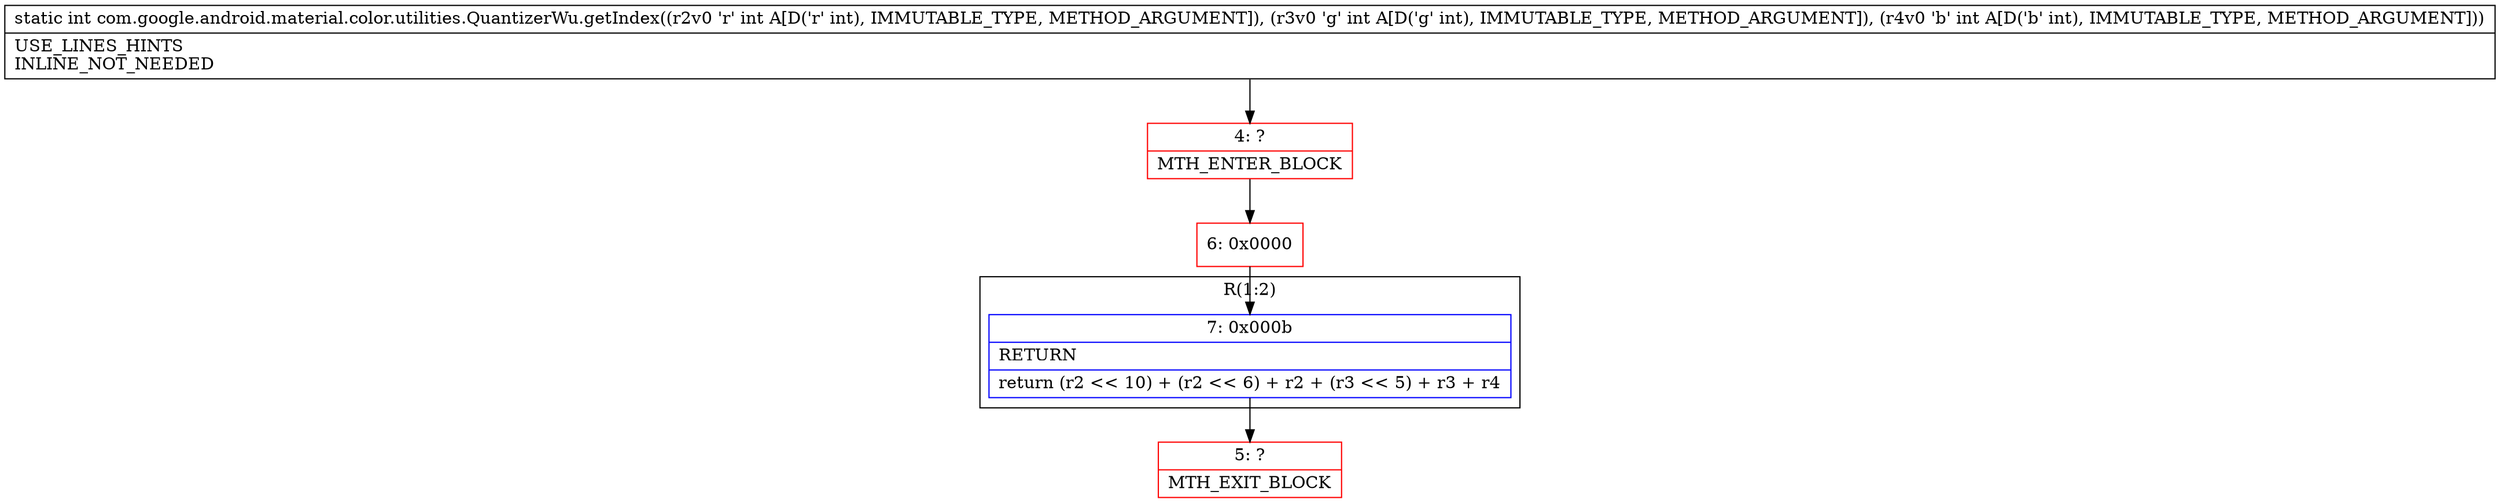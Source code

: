 digraph "CFG forcom.google.android.material.color.utilities.QuantizerWu.getIndex(III)I" {
subgraph cluster_Region_1586735210 {
label = "R(1:2)";
node [shape=record,color=blue];
Node_7 [shape=record,label="{7\:\ 0x000b|RETURN\l|return (r2 \<\< 10) + (r2 \<\< 6) + r2 + (r3 \<\< 5) + r3 + r4\l}"];
}
Node_4 [shape=record,color=red,label="{4\:\ ?|MTH_ENTER_BLOCK\l}"];
Node_6 [shape=record,color=red,label="{6\:\ 0x0000}"];
Node_5 [shape=record,color=red,label="{5\:\ ?|MTH_EXIT_BLOCK\l}"];
MethodNode[shape=record,label="{static int com.google.android.material.color.utilities.QuantizerWu.getIndex((r2v0 'r' int A[D('r' int), IMMUTABLE_TYPE, METHOD_ARGUMENT]), (r3v0 'g' int A[D('g' int), IMMUTABLE_TYPE, METHOD_ARGUMENT]), (r4v0 'b' int A[D('b' int), IMMUTABLE_TYPE, METHOD_ARGUMENT]))  | USE_LINES_HINTS\lINLINE_NOT_NEEDED\l}"];
MethodNode -> Node_4;Node_7 -> Node_5;
Node_4 -> Node_6;
Node_6 -> Node_7;
}

